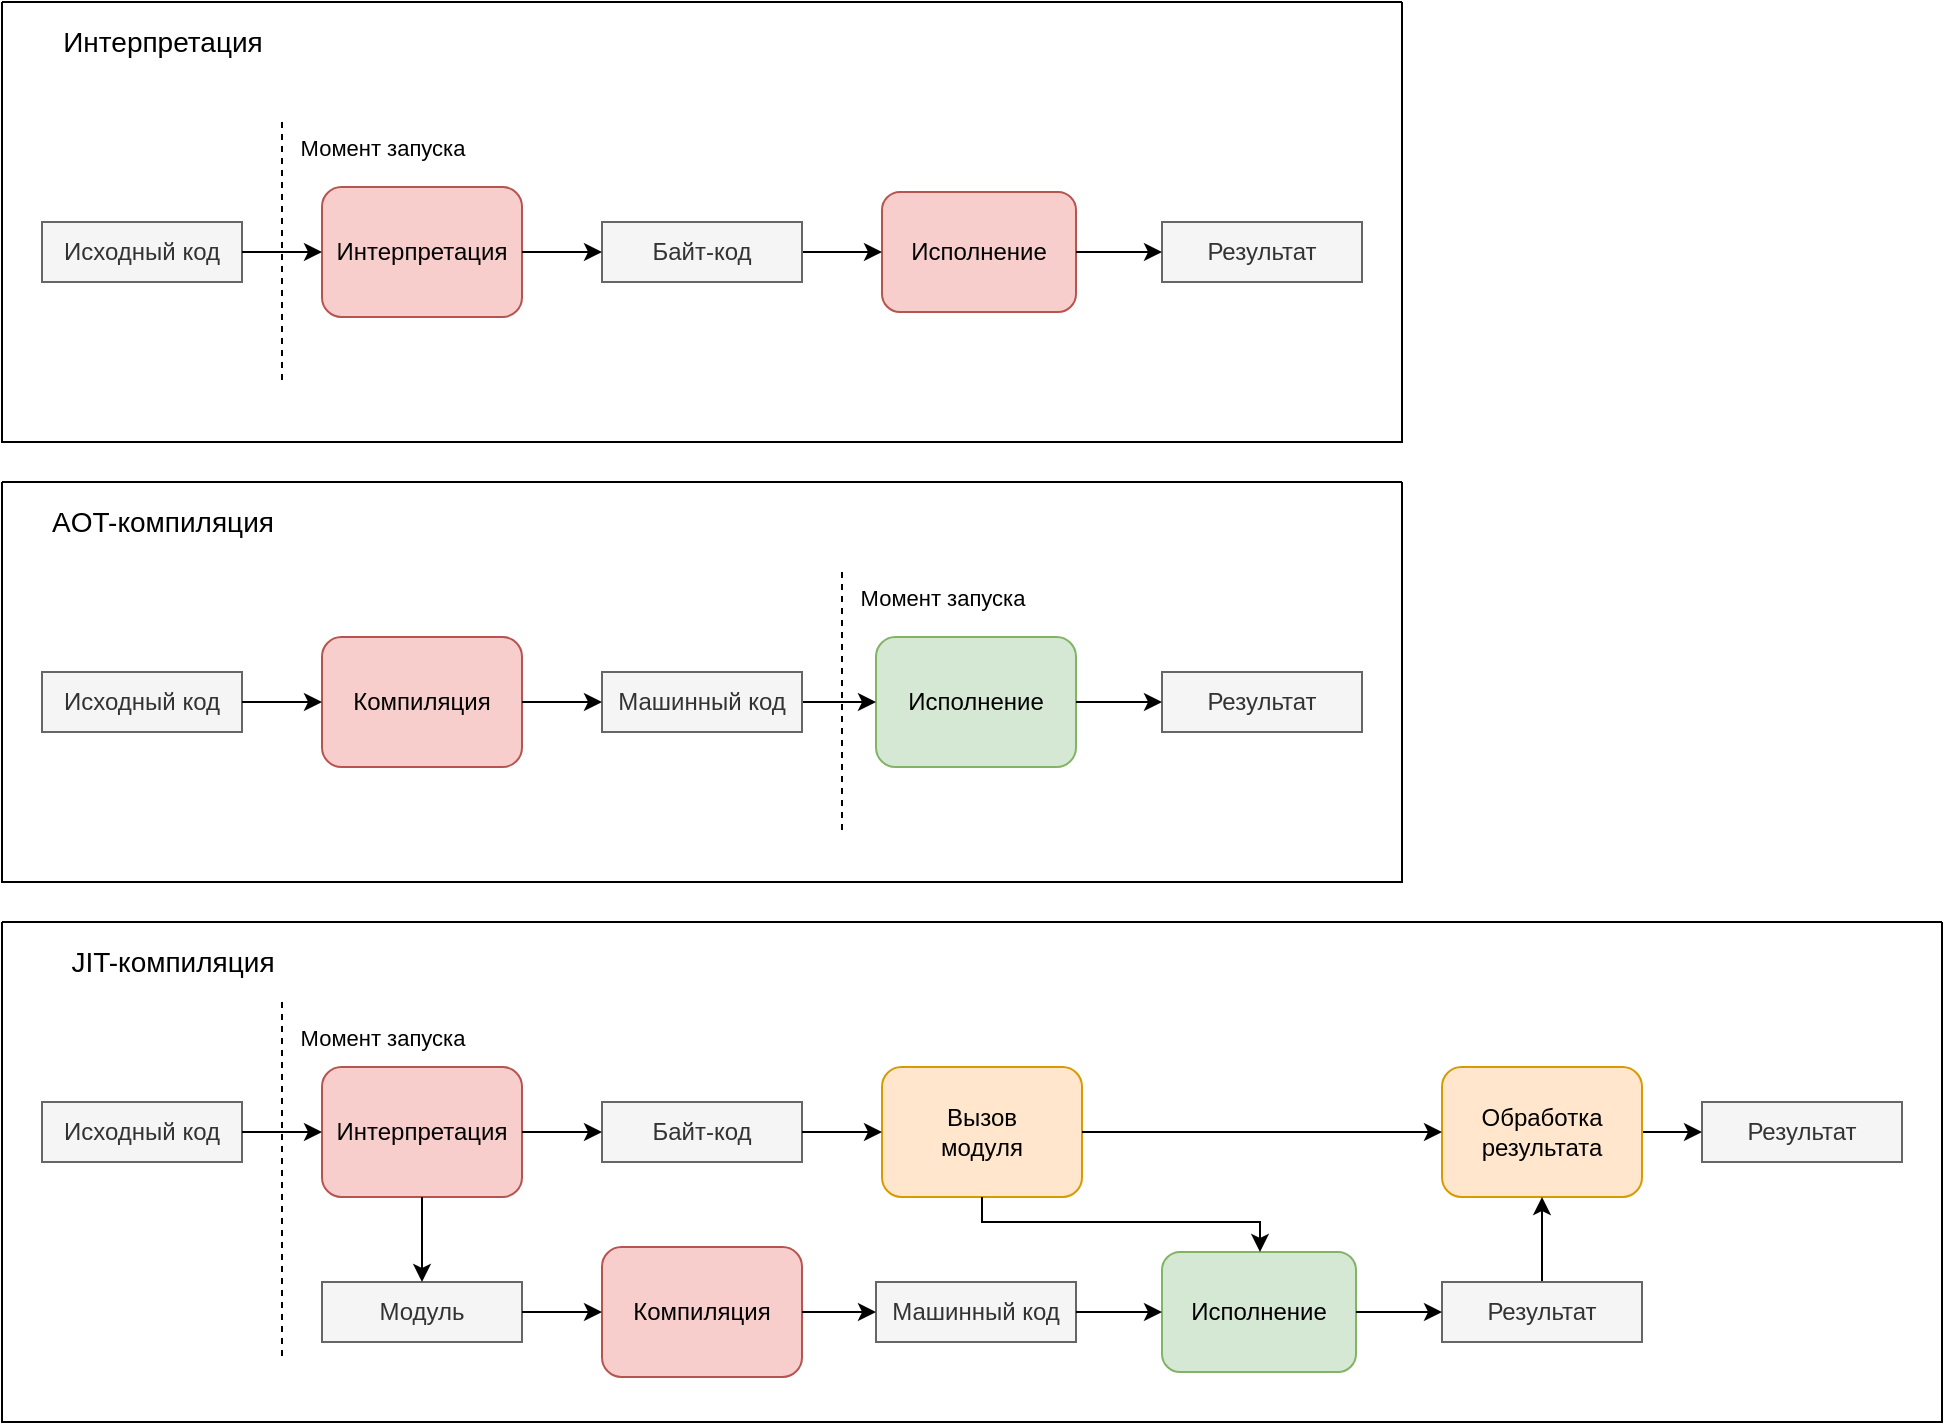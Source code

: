 <mxfile version="18.0.6" type="device" pages="2"><diagram id="Smb9kWvj3XVpBW0J_Iwi" name="JIT"><mxGraphModel dx="2060" dy="1225" grid="1" gridSize="10" guides="1" tooltips="1" connect="1" arrows="1" fold="1" page="1" pageScale="1" pageWidth="1654" pageHeight="1169" math="0" shadow="0"><root><mxCell id="0"/><mxCell id="1" parent="0"/><mxCell id="DsvRKlg6Rbdj8nt8t94m-61" value="" style="swimlane;startSize=0;fontSize=14;" parent="1" vertex="1"><mxGeometry x="300" y="170" width="700" height="220" as="geometry"><mxRectangle x="300" y="170" width="50" height="40" as="alternateBounds"/></mxGeometry></mxCell><mxCell id="DsvRKlg6Rbdj8nt8t94m-1" value="Исходный код" style="rounded=0;whiteSpace=wrap;html=1;fillColor=#f5f5f5;fontColor=#333333;strokeColor=#666666;" parent="DsvRKlg6Rbdj8nt8t94m-61" vertex="1"><mxGeometry x="20" y="110" width="100" height="30" as="geometry"/></mxCell><mxCell id="DsvRKlg6Rbdj8nt8t94m-2" value="Интерпретация" style="rounded=1;whiteSpace=wrap;html=1;fillColor=#f8cecc;strokeColor=#b85450;" parent="DsvRKlg6Rbdj8nt8t94m-61" vertex="1"><mxGeometry x="160" y="92.5" width="100" height="65" as="geometry"/></mxCell><mxCell id="DsvRKlg6Rbdj8nt8t94m-3" style="edgeStyle=orthogonalEdgeStyle;rounded=0;orthogonalLoop=1;jettySize=auto;html=1;" parent="DsvRKlg6Rbdj8nt8t94m-61" source="DsvRKlg6Rbdj8nt8t94m-1" target="DsvRKlg6Rbdj8nt8t94m-2" edge="1"><mxGeometry relative="1" as="geometry"/></mxCell><mxCell id="DsvRKlg6Rbdj8nt8t94m-4" value="Исполнение" style="rounded=1;whiteSpace=wrap;html=1;fillColor=#f8cecc;strokeColor=#b85450;" parent="DsvRKlg6Rbdj8nt8t94m-61" vertex="1"><mxGeometry x="440" y="95" width="97" height="60" as="geometry"/></mxCell><mxCell id="DsvRKlg6Rbdj8nt8t94m-7" style="edgeStyle=orthogonalEdgeStyle;rounded=0;orthogonalLoop=1;jettySize=auto;html=1;entryX=0;entryY=0.5;entryDx=0;entryDy=0;" parent="DsvRKlg6Rbdj8nt8t94m-61" source="DsvRKlg6Rbdj8nt8t94m-5" target="DsvRKlg6Rbdj8nt8t94m-4" edge="1"><mxGeometry relative="1" as="geometry"/></mxCell><mxCell id="DsvRKlg6Rbdj8nt8t94m-5" value="Байт-код" style="rounded=0;whiteSpace=wrap;html=1;fillColor=#f5f5f5;fontColor=#333333;strokeColor=#666666;" parent="DsvRKlg6Rbdj8nt8t94m-61" vertex="1"><mxGeometry x="300" y="110" width="100" height="30" as="geometry"/></mxCell><mxCell id="DsvRKlg6Rbdj8nt8t94m-6" style="edgeStyle=orthogonalEdgeStyle;rounded=0;orthogonalLoop=1;jettySize=auto;html=1;entryX=0;entryY=0.5;entryDx=0;entryDy=0;" parent="DsvRKlg6Rbdj8nt8t94m-61" source="DsvRKlg6Rbdj8nt8t94m-2" target="DsvRKlg6Rbdj8nt8t94m-5" edge="1"><mxGeometry relative="1" as="geometry"/></mxCell><mxCell id="DsvRKlg6Rbdj8nt8t94m-22" value="Результат" style="rounded=0;whiteSpace=wrap;html=1;fillColor=#f5f5f5;fontColor=#333333;strokeColor=#666666;" parent="DsvRKlg6Rbdj8nt8t94m-61" vertex="1"><mxGeometry x="580" y="110" width="100" height="30" as="geometry"/></mxCell><mxCell id="DsvRKlg6Rbdj8nt8t94m-11" style="edgeStyle=orthogonalEdgeStyle;rounded=0;orthogonalLoop=1;jettySize=auto;html=1;entryX=0;entryY=0.5;entryDx=0;entryDy=0;" parent="DsvRKlg6Rbdj8nt8t94m-61" source="DsvRKlg6Rbdj8nt8t94m-4" target="DsvRKlg6Rbdj8nt8t94m-22" edge="1"><mxGeometry relative="1" as="geometry"><mxPoint x="570" y="125" as="targetPoint"/></mxGeometry></mxCell><mxCell id="DsvRKlg6Rbdj8nt8t94m-29" value="Момент запуска" style="endArrow=none;html=1;rounded=0;dashed=1;" parent="DsvRKlg6Rbdj8nt8t94m-61" edge="1"><mxGeometry x="-0.808" y="50" width="50" height="50" relative="1" as="geometry"><mxPoint x="140" y="60" as="sourcePoint"/><mxPoint x="140" y="190" as="targetPoint"/><mxPoint as="offset"/></mxGeometry></mxCell><mxCell id="DsvRKlg6Rbdj8nt8t94m-60" value="Интерпретация" style="text;html=1;align=center;verticalAlign=middle;resizable=0;points=[];autosize=1;strokeColor=none;fillColor=none;fontSize=14;" parent="DsvRKlg6Rbdj8nt8t94m-61" vertex="1"><mxGeometry x="20" y="10" width="120" height="20" as="geometry"/></mxCell><mxCell id="DsvRKlg6Rbdj8nt8t94m-74" value="" style="swimlane;startSize=0;fontSize=14;" parent="1" vertex="1"><mxGeometry x="300" y="410" width="700" height="200" as="geometry"/></mxCell><mxCell id="DsvRKlg6Rbdj8nt8t94m-12" value="Исходный код" style="rounded=0;whiteSpace=wrap;html=1;fillColor=#f5f5f5;fontColor=#333333;strokeColor=#666666;" parent="DsvRKlg6Rbdj8nt8t94m-74" vertex="1"><mxGeometry x="20" y="95" width="100" height="30" as="geometry"/></mxCell><mxCell id="DsvRKlg6Rbdj8nt8t94m-13" value="Компиляция" style="rounded=1;whiteSpace=wrap;html=1;fillColor=#f8cecc;strokeColor=#b85450;" parent="DsvRKlg6Rbdj8nt8t94m-74" vertex="1"><mxGeometry x="160" y="77.5" width="100" height="65" as="geometry"/></mxCell><mxCell id="DsvRKlg6Rbdj8nt8t94m-17" style="edgeStyle=orthogonalEdgeStyle;rounded=0;orthogonalLoop=1;jettySize=auto;html=1;entryX=0;entryY=0.5;entryDx=0;entryDy=0;" parent="DsvRKlg6Rbdj8nt8t94m-74" source="DsvRKlg6Rbdj8nt8t94m-12" target="DsvRKlg6Rbdj8nt8t94m-13" edge="1"><mxGeometry relative="1" as="geometry"/></mxCell><mxCell id="DsvRKlg6Rbdj8nt8t94m-14" value="Исполнение" style="rounded=1;whiteSpace=wrap;html=1;fillColor=#d5e8d4;strokeColor=#82b366;" parent="DsvRKlg6Rbdj8nt8t94m-74" vertex="1"><mxGeometry x="437" y="77.5" width="100" height="65" as="geometry"/></mxCell><mxCell id="DsvRKlg6Rbdj8nt8t94m-28" style="edgeStyle=orthogonalEdgeStyle;rounded=0;orthogonalLoop=1;jettySize=auto;html=1;entryX=0;entryY=0.5;entryDx=0;entryDy=0;" parent="DsvRKlg6Rbdj8nt8t94m-74" source="DsvRKlg6Rbdj8nt8t94m-15" target="DsvRKlg6Rbdj8nt8t94m-14" edge="1"><mxGeometry relative="1" as="geometry"/></mxCell><mxCell id="DsvRKlg6Rbdj8nt8t94m-15" value="Машинный код" style="rounded=0;whiteSpace=wrap;html=1;fillColor=#f5f5f5;fontColor=#333333;strokeColor=#666666;" parent="DsvRKlg6Rbdj8nt8t94m-74" vertex="1"><mxGeometry x="300" y="95" width="100" height="30" as="geometry"/></mxCell><mxCell id="DsvRKlg6Rbdj8nt8t94m-18" style="edgeStyle=orthogonalEdgeStyle;rounded=0;orthogonalLoop=1;jettySize=auto;html=1;entryX=0;entryY=0.5;entryDx=0;entryDy=0;" parent="DsvRKlg6Rbdj8nt8t94m-74" source="DsvRKlg6Rbdj8nt8t94m-13" target="DsvRKlg6Rbdj8nt8t94m-15" edge="1"><mxGeometry relative="1" as="geometry"/></mxCell><mxCell id="DsvRKlg6Rbdj8nt8t94m-23" value="Результат" style="rounded=0;whiteSpace=wrap;html=1;fillColor=#f5f5f5;fontColor=#333333;strokeColor=#666666;" parent="DsvRKlg6Rbdj8nt8t94m-74" vertex="1"><mxGeometry x="580" y="95" width="100" height="30" as="geometry"/></mxCell><mxCell id="DsvRKlg6Rbdj8nt8t94m-20" style="edgeStyle=orthogonalEdgeStyle;rounded=0;orthogonalLoop=1;jettySize=auto;html=1;" parent="DsvRKlg6Rbdj8nt8t94m-74" source="DsvRKlg6Rbdj8nt8t94m-14" target="DsvRKlg6Rbdj8nt8t94m-23" edge="1"><mxGeometry relative="1" as="geometry"><mxPoint x="590" y="110" as="targetPoint"/></mxGeometry></mxCell><mxCell id="DsvRKlg6Rbdj8nt8t94m-25" value="Момент запуска" style="endArrow=none;html=1;rounded=0;dashed=1;" parent="DsvRKlg6Rbdj8nt8t94m-74" edge="1"><mxGeometry x="-0.808" y="50" width="50" height="50" relative="1" as="geometry"><mxPoint x="420" y="45" as="sourcePoint"/><mxPoint x="420" y="175" as="targetPoint"/><mxPoint as="offset"/></mxGeometry></mxCell><mxCell id="DsvRKlg6Rbdj8nt8t94m-75" value="AOT-компиляция" style="text;html=1;align=center;verticalAlign=middle;resizable=0;points=[];autosize=1;strokeColor=none;fillColor=none;fontSize=14;" parent="DsvRKlg6Rbdj8nt8t94m-74" vertex="1"><mxGeometry x="15" y="10" width="130" height="20" as="geometry"/></mxCell><mxCell id="DsvRKlg6Rbdj8nt8t94m-76" value="" style="swimlane;startSize=0;fontSize=14;" parent="1" vertex="1"><mxGeometry x="300" y="630" width="970" height="250" as="geometry"><mxRectangle x="300" y="630" width="50" height="40" as="alternateBounds"/></mxGeometry></mxCell><mxCell id="DsvRKlg6Rbdj8nt8t94m-31" value="Исходный код" style="rounded=0;whiteSpace=wrap;html=1;fillColor=#f5f5f5;fontColor=#333333;strokeColor=#666666;" parent="DsvRKlg6Rbdj8nt8t94m-76" vertex="1"><mxGeometry x="20" y="90" width="100" height="30" as="geometry"/></mxCell><mxCell id="DsvRKlg6Rbdj8nt8t94m-33" value="Интерпретация" style="rounded=1;whiteSpace=wrap;html=1;fillColor=#f8cecc;strokeColor=#b85450;" parent="DsvRKlg6Rbdj8nt8t94m-76" vertex="1"><mxGeometry x="160" y="72.5" width="100" height="65" as="geometry"/></mxCell><mxCell id="DsvRKlg6Rbdj8nt8t94m-30" style="edgeStyle=orthogonalEdgeStyle;rounded=0;orthogonalLoop=1;jettySize=auto;html=1;" parent="DsvRKlg6Rbdj8nt8t94m-76" source="DsvRKlg6Rbdj8nt8t94m-31" target="DsvRKlg6Rbdj8nt8t94m-33" edge="1"><mxGeometry relative="1" as="geometry"/></mxCell><mxCell id="DsvRKlg6Rbdj8nt8t94m-37" value="Байт-код" style="rounded=0;whiteSpace=wrap;html=1;fillColor=#f5f5f5;fontColor=#333333;strokeColor=#666666;" parent="DsvRKlg6Rbdj8nt8t94m-76" vertex="1"><mxGeometry x="300" y="90" width="100" height="30" as="geometry"/></mxCell><mxCell id="DsvRKlg6Rbdj8nt8t94m-32" style="edgeStyle=orthogonalEdgeStyle;rounded=0;orthogonalLoop=1;jettySize=auto;html=1;entryX=0;entryY=0.5;entryDx=0;entryDy=0;" parent="DsvRKlg6Rbdj8nt8t94m-76" source="DsvRKlg6Rbdj8nt8t94m-33" target="DsvRKlg6Rbdj8nt8t94m-37" edge="1"><mxGeometry relative="1" as="geometry"/></mxCell><mxCell id="DsvRKlg6Rbdj8nt8t94m-38" value="Результат" style="rounded=0;whiteSpace=wrap;html=1;fillColor=#f5f5f5;fontColor=#333333;strokeColor=#666666;" parent="DsvRKlg6Rbdj8nt8t94m-76" vertex="1"><mxGeometry x="850" y="90" width="100" height="30" as="geometry"/></mxCell><mxCell id="DsvRKlg6Rbdj8nt8t94m-39" value="Момент запуска" style="endArrow=none;html=1;rounded=0;dashed=1;" parent="DsvRKlg6Rbdj8nt8t94m-76" edge="1"><mxGeometry x="-0.808" y="50" width="50" height="50" relative="1" as="geometry"><mxPoint x="140" y="40" as="sourcePoint"/><mxPoint x="140" y="220" as="targetPoint"/><mxPoint as="offset"/></mxGeometry></mxCell><mxCell id="DsvRKlg6Rbdj8nt8t94m-40" value="Модуль" style="rounded=0;whiteSpace=wrap;html=1;fillColor=#f5f5f5;fontColor=#333333;strokeColor=#666666;" parent="DsvRKlg6Rbdj8nt8t94m-76" vertex="1"><mxGeometry x="160" y="180" width="100" height="30" as="geometry"/></mxCell><mxCell id="DsvRKlg6Rbdj8nt8t94m-41" style="edgeStyle=orthogonalEdgeStyle;rounded=0;orthogonalLoop=1;jettySize=auto;html=1;entryX=0.5;entryY=0;entryDx=0;entryDy=0;" parent="DsvRKlg6Rbdj8nt8t94m-76" source="DsvRKlg6Rbdj8nt8t94m-33" target="DsvRKlg6Rbdj8nt8t94m-40" edge="1"><mxGeometry relative="1" as="geometry"/></mxCell><mxCell id="DsvRKlg6Rbdj8nt8t94m-42" value="Компиляция" style="rounded=1;whiteSpace=wrap;html=1;fillColor=#f8cecc;strokeColor=#b85450;" parent="DsvRKlg6Rbdj8nt8t94m-76" vertex="1"><mxGeometry x="300" y="162.5" width="100" height="65" as="geometry"/></mxCell><mxCell id="DsvRKlg6Rbdj8nt8t94m-43" style="edgeStyle=orthogonalEdgeStyle;rounded=0;orthogonalLoop=1;jettySize=auto;html=1;entryX=0;entryY=0.5;entryDx=0;entryDy=0;" parent="DsvRKlg6Rbdj8nt8t94m-76" source="DsvRKlg6Rbdj8nt8t94m-40" target="DsvRKlg6Rbdj8nt8t94m-42" edge="1"><mxGeometry relative="1" as="geometry"/></mxCell><mxCell id="DsvRKlg6Rbdj8nt8t94m-44" value="Машинный код" style="rounded=0;whiteSpace=wrap;html=1;fillColor=#f5f5f5;fontColor=#333333;strokeColor=#666666;" parent="DsvRKlg6Rbdj8nt8t94m-76" vertex="1"><mxGeometry x="437" y="180" width="100" height="30" as="geometry"/></mxCell><mxCell id="DsvRKlg6Rbdj8nt8t94m-45" style="edgeStyle=orthogonalEdgeStyle;rounded=0;orthogonalLoop=1;jettySize=auto;html=1;entryX=0;entryY=0.5;entryDx=0;entryDy=0;" parent="DsvRKlg6Rbdj8nt8t94m-76" source="DsvRKlg6Rbdj8nt8t94m-42" target="DsvRKlg6Rbdj8nt8t94m-44" edge="1"><mxGeometry relative="1" as="geometry"/></mxCell><mxCell id="DsvRKlg6Rbdj8nt8t94m-46" value="Вызов&lt;br&gt;модуля" style="rounded=1;whiteSpace=wrap;html=1;fillColor=#ffe6cc;strokeColor=#d79b00;" parent="DsvRKlg6Rbdj8nt8t94m-76" vertex="1"><mxGeometry x="440" y="72.5" width="100" height="65" as="geometry"/></mxCell><mxCell id="DsvRKlg6Rbdj8nt8t94m-47" style="edgeStyle=orthogonalEdgeStyle;rounded=0;orthogonalLoop=1;jettySize=auto;html=1;entryX=0;entryY=0.5;entryDx=0;entryDy=0;" parent="DsvRKlg6Rbdj8nt8t94m-76" source="DsvRKlg6Rbdj8nt8t94m-37" target="DsvRKlg6Rbdj8nt8t94m-46" edge="1"><mxGeometry relative="1" as="geometry"/></mxCell><mxCell id="DsvRKlg6Rbdj8nt8t94m-51" value="Исполнение" style="rounded=1;whiteSpace=wrap;html=1;fillColor=#d5e8d4;strokeColor=#82b366;" parent="DsvRKlg6Rbdj8nt8t94m-76" vertex="1"><mxGeometry x="580" y="165" width="97" height="60" as="geometry"/></mxCell><mxCell id="DsvRKlg6Rbdj8nt8t94m-53" style="edgeStyle=orthogonalEdgeStyle;rounded=0;orthogonalLoop=1;jettySize=auto;html=1;entryX=0;entryY=0.5;entryDx=0;entryDy=0;" parent="DsvRKlg6Rbdj8nt8t94m-76" source="DsvRKlg6Rbdj8nt8t94m-44" target="DsvRKlg6Rbdj8nt8t94m-51" edge="1"><mxGeometry relative="1" as="geometry"/></mxCell><mxCell id="DsvRKlg6Rbdj8nt8t94m-52" style="edgeStyle=orthogonalEdgeStyle;rounded=0;orthogonalLoop=1;jettySize=auto;html=1;" parent="DsvRKlg6Rbdj8nt8t94m-76" source="DsvRKlg6Rbdj8nt8t94m-46" target="DsvRKlg6Rbdj8nt8t94m-51" edge="1"><mxGeometry relative="1" as="geometry"><Array as="points"><mxPoint x="490" y="150"/><mxPoint x="629" y="150"/></Array></mxGeometry></mxCell><mxCell id="DsvRKlg6Rbdj8nt8t94m-59" style="edgeStyle=orthogonalEdgeStyle;rounded=0;orthogonalLoop=1;jettySize=auto;html=1;" parent="DsvRKlg6Rbdj8nt8t94m-76" source="DsvRKlg6Rbdj8nt8t94m-54" target="DsvRKlg6Rbdj8nt8t94m-38" edge="1"><mxGeometry relative="1" as="geometry"/></mxCell><mxCell id="DsvRKlg6Rbdj8nt8t94m-54" value="Обработка результата" style="rounded=1;whiteSpace=wrap;html=1;fillColor=#ffe6cc;strokeColor=#d79b00;" parent="DsvRKlg6Rbdj8nt8t94m-76" vertex="1"><mxGeometry x="720" y="72.5" width="100" height="65" as="geometry"/></mxCell><mxCell id="DsvRKlg6Rbdj8nt8t94m-56" style="edgeStyle=orthogonalEdgeStyle;rounded=0;orthogonalLoop=1;jettySize=auto;html=1;entryX=0;entryY=0.5;entryDx=0;entryDy=0;" parent="DsvRKlg6Rbdj8nt8t94m-76" source="DsvRKlg6Rbdj8nt8t94m-46" target="DsvRKlg6Rbdj8nt8t94m-54" edge="1"><mxGeometry relative="1" as="geometry"/></mxCell><mxCell id="DsvRKlg6Rbdj8nt8t94m-58" style="edgeStyle=orthogonalEdgeStyle;rounded=0;orthogonalLoop=1;jettySize=auto;html=1;entryX=0.5;entryY=1;entryDx=0;entryDy=0;" parent="DsvRKlg6Rbdj8nt8t94m-76" source="DsvRKlg6Rbdj8nt8t94m-55" target="DsvRKlg6Rbdj8nt8t94m-54" edge="1"><mxGeometry relative="1" as="geometry"/></mxCell><mxCell id="DsvRKlg6Rbdj8nt8t94m-55" value="Результат" style="rounded=0;whiteSpace=wrap;html=1;fillColor=#f5f5f5;fontColor=#333333;strokeColor=#666666;" parent="DsvRKlg6Rbdj8nt8t94m-76" vertex="1"><mxGeometry x="720" y="180" width="100" height="30" as="geometry"/></mxCell><mxCell id="DsvRKlg6Rbdj8nt8t94m-57" style="edgeStyle=orthogonalEdgeStyle;rounded=0;orthogonalLoop=1;jettySize=auto;html=1;" parent="DsvRKlg6Rbdj8nt8t94m-76" source="DsvRKlg6Rbdj8nt8t94m-51" target="DsvRKlg6Rbdj8nt8t94m-55" edge="1"><mxGeometry relative="1" as="geometry"/></mxCell><mxCell id="DsvRKlg6Rbdj8nt8t94m-77" value="JIT-компиляция" style="text;html=1;align=center;verticalAlign=middle;resizable=0;points=[];autosize=1;strokeColor=none;fillColor=none;fontSize=14;" parent="DsvRKlg6Rbdj8nt8t94m-76" vertex="1"><mxGeometry x="25" y="10" width="120" height="20" as="geometry"/></mxCell></root></mxGraphModel></diagram><diagram id="_67EXtdLdncW6lZm7SJk" name="arch"><mxGraphModel dx="479" dy="285" grid="1" gridSize="10" guides="1" tooltips="1" connect="1" arrows="1" fold="1" page="1" pageScale="1" pageWidth="1654" pageHeight="1169" math="0" shadow="0"><root><mxCell id="0"/><mxCell id="1" parent="0"/><mxCell id="sS7ReC35s-ZH9_ipeTAW-19" value="" style="edgeStyle=orthogonalEdgeStyle;rounded=0;orthogonalLoop=1;jettySize=auto;html=1;" parent="1" source="sS7ReC35s-ZH9_ipeTAW-12" target="sS7ReC35s-ZH9_ipeTAW-18" edge="1"><mxGeometry relative="1" as="geometry"/></mxCell><mxCell id="sS7ReC35s-ZH9_ipeTAW-12" value="@jit&lt;br&gt;аннотация" style="rounded=1;whiteSpace=wrap;html=1;fillColor=#b0e3e6;strokeColor=#0e8088;" parent="1" vertex="1"><mxGeometry x="450" y="555" width="100" height="60" as="geometry"/></mxCell><mxCell id="sS7ReC35s-ZH9_ipeTAW-15" style="edgeStyle=orthogonalEdgeStyle;rounded=0;orthogonalLoop=1;jettySize=auto;html=1;exitX=1;exitY=0.5;exitDx=0;exitDy=0;entryX=0;entryY=0.5;entryDx=0;entryDy=0;" parent="1" source="sS7ReC35s-ZH9_ipeTAW-14" target="sS7ReC35s-ZH9_ipeTAW-12" edge="1"><mxGeometry relative="1" as="geometry"/></mxCell><mxCell id="sS7ReC35s-ZH9_ipeTAW-14" value="Функция&lt;br&gt;без оптимизации" style="rounded=0;whiteSpace=wrap;html=1;fillColor=#f5f5f5;fontColor=#333333;strokeColor=#666666;" parent="1" vertex="1"><mxGeometry x="320" y="561" width="100" height="47" as="geometry"/></mxCell><mxCell id="sS7ReC35s-ZH9_ipeTAW-23" style="edgeStyle=orthogonalEdgeStyle;rounded=0;orthogonalLoop=1;jettySize=auto;html=1;" parent="1" source="sS7ReC35s-ZH9_ipeTAW-16" target="sS7ReC35s-ZH9_ipeTAW-22" edge="1"><mxGeometry relative="1" as="geometry"/></mxCell><mxCell id="sS7ReC35s-ZH9_ipeTAW-16" value="Дерево абстрактного синтаксиса" style="rounded=0;whiteSpace=wrap;html=1;fillColor=#f5f5f5;fontColor=#333333;strokeColor=#666666;" parent="1" vertex="1"><mxGeometry x="580" y="720" width="100" height="50" as="geometry"/></mxCell><mxCell id="sS7ReC35s-ZH9_ipeTAW-21" style="edgeStyle=orthogonalEdgeStyle;rounded=0;orthogonalLoop=1;jettySize=auto;html=1;" parent="1" source="sS7ReC35s-ZH9_ipeTAW-17" target="sS7ReC35s-ZH9_ipeTAW-16" edge="1"><mxGeometry relative="1" as="geometry"/></mxCell><mxCell id="sS7ReC35s-ZH9_ipeTAW-17" value="Модуль ast" style="rounded=1;whiteSpace=wrap;html=1;fillColor=#b0e3e6;strokeColor=#0e8088;" parent="1" vertex="1"><mxGeometry x="580" y="635" width="100" height="60" as="geometry"/></mxCell><mxCell id="sS7ReC35s-ZH9_ipeTAW-20" style="edgeStyle=orthogonalEdgeStyle;rounded=0;orthogonalLoop=1;jettySize=auto;html=1;" parent="1" source="sS7ReC35s-ZH9_ipeTAW-18" target="sS7ReC35s-ZH9_ipeTAW-17" edge="1"><mxGeometry relative="1" as="geometry"><Array as="points"><mxPoint x="570" y="665"/><mxPoint x="570" y="665"/></Array></mxGeometry></mxCell><mxCell id="sS7ReC35s-ZH9_ipeTAW-18" value="Текст функции на Python" style="rounded=0;whiteSpace=wrap;html=1;fillColor=#f5f5f5;fontColor=#333333;strokeColor=#666666;" parent="1" vertex="1"><mxGeometry x="450" y="640" width="100" height="50" as="geometry"/></mxCell><mxCell id="sS7ReC35s-ZH9_ipeTAW-25" style="edgeStyle=orthogonalEdgeStyle;rounded=0;orthogonalLoop=1;jettySize=auto;html=1;" parent="1" source="sS7ReC35s-ZH9_ipeTAW-22" target="sS7ReC35s-ZH9_ipeTAW-24" edge="1"><mxGeometry relative="1" as="geometry"/></mxCell><mxCell id="sS7ReC35s-ZH9_ipeTAW-22" value="Транслятор в C++" style="rounded=1;whiteSpace=wrap;html=1;fillColor=#b0e3e6;strokeColor=#0e8088;" parent="1" vertex="1"><mxGeometry x="710" y="715" width="100" height="60" as="geometry"/></mxCell><mxCell id="sS7ReC35s-ZH9_ipeTAW-27" style="edgeStyle=orthogonalEdgeStyle;rounded=0;orthogonalLoop=1;jettySize=auto;html=1;" parent="1" source="sS7ReC35s-ZH9_ipeTAW-24" target="sS7ReC35s-ZH9_ipeTAW-26" edge="1"><mxGeometry relative="1" as="geometry"><mxPoint x="730" y="770" as="targetPoint"/></mxGeometry></mxCell><mxCell id="sS7ReC35s-ZH9_ipeTAW-24" value="Текст функции на C++" style="rounded=0;whiteSpace=wrap;html=1;fillColor=#f5f5f5;fontColor=#333333;strokeColor=#666666;" parent="1" vertex="1"><mxGeometry x="710" y="800" width="100" height="50" as="geometry"/></mxCell><mxCell id="sS7ReC35s-ZH9_ipeTAW-30" style="edgeStyle=orthogonalEdgeStyle;rounded=0;orthogonalLoop=1;jettySize=auto;html=1;" parent="1" source="sS7ReC35s-ZH9_ipeTAW-26" target="sS7ReC35s-ZH9_ipeTAW-28" edge="1"><mxGeometry relative="1" as="geometry"/></mxCell><mxCell id="sS7ReC35s-ZH9_ipeTAW-26" value="Компилятор &lt;br&gt;GCC" style="rounded=1;whiteSpace=wrap;html=1;fillColor=#b0e3e6;strokeColor=#0e8088;" parent="1" vertex="1"><mxGeometry x="840" y="795" width="100" height="60" as="geometry"/></mxCell><mxCell id="sS7ReC35s-ZH9_ipeTAW-31" style="edgeStyle=orthogonalEdgeStyle;rounded=0;orthogonalLoop=1;jettySize=auto;html=1;" parent="1" source="sS7ReC35s-ZH9_ipeTAW-28" target="sS7ReC35s-ZH9_ipeTAW-29" edge="1"><mxGeometry relative="1" as="geometry"/></mxCell><mxCell id="sS7ReC35s-ZH9_ipeTAW-28" value="Динамическая библиотека&lt;br&gt;(*.dll, *.so)" style="rounded=0;whiteSpace=wrap;html=1;fillColor=#f5f5f5;fontColor=#333333;strokeColor=#666666;" parent="1" vertex="1"><mxGeometry x="840" y="880" width="100" height="50" as="geometry"/></mxCell><mxCell id="sS7ReC35s-ZH9_ipeTAW-34" style="edgeStyle=orthogonalEdgeStyle;rounded=0;orthogonalLoop=1;jettySize=auto;html=1;" parent="1" source="sS7ReC35s-ZH9_ipeTAW-29" target="sS7ReC35s-ZH9_ipeTAW-32" edge="1"><mxGeometry relative="1" as="geometry"/></mxCell><mxCell id="sS7ReC35s-ZH9_ipeTAW-29" value="Модуль ctypes" style="rounded=1;whiteSpace=wrap;html=1;fillColor=#b0e3e6;strokeColor=#0e8088;" parent="1" vertex="1"><mxGeometry x="970" y="875" width="100" height="60" as="geometry"/></mxCell><mxCell id="sS7ReC35s-ZH9_ipeTAW-32" value="Загруженная&lt;br&gt;функция" style="rounded=0;whiteSpace=wrap;html=1;fillColor=#f5f5f5;fontColor=#333333;strokeColor=#666666;" parent="1" vertex="1"><mxGeometry x="1100" y="880" width="100" height="50" as="geometry"/></mxCell></root></mxGraphModel></diagram></mxfile>